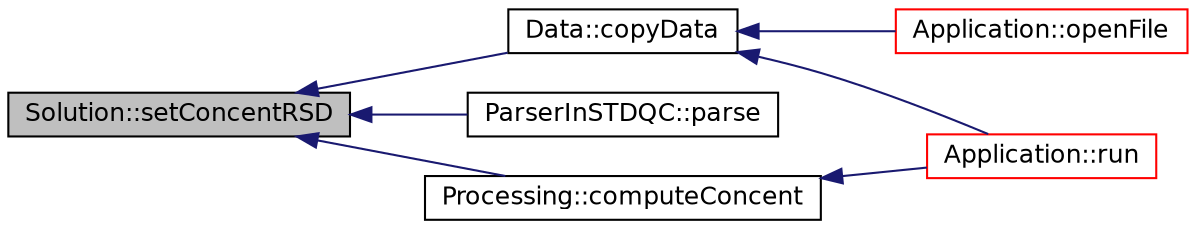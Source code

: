 digraph "Solution::setConcentRSD"
{
 // INTERACTIVE_SVG=YES
  edge [fontname="Helvetica",fontsize="12",labelfontname="Helvetica",labelfontsize="12"];
  node [fontname="Helvetica",fontsize="12",shape=record];
  rankdir="LR";
  Node1 [label="Solution::setConcentRSD",height=0.2,width=0.4,color="black", fillcolor="grey75", style="filled" fontcolor="black"];
  Node1 -> Node2 [dir="back",color="midnightblue",fontsize="12",style="solid",fontname="Helvetica"];
  Node2 [label="Data::copyData",height=0.2,width=0.4,color="black", fillcolor="white", style="filled",URL="$a00002.html#a6fc1d983c7fa16eebd0d0b12cb505a30",tooltip="Copies data contain from the given parameter. "];
  Node2 -> Node3 [dir="back",color="midnightblue",fontsize="12",style="solid",fontname="Helvetica"];
  Node3 [label="Application::run",height=0.2,width=0.4,color="red", fillcolor="white", style="filled",URL="$a00001.html#a68965449404743bf1add056784d6cf81",tooltip="Slot of clicking on proceed button. "];
  Node2 -> Node4 [dir="back",color="midnightblue",fontsize="12",style="solid",fontname="Helvetica"];
  Node4 [label="Application::openFile",height=0.2,width=0.4,color="red", fillcolor="white", style="filled",URL="$a00001.html#ab7f9356b1eaa23c179500675d92a49d5",tooltip="Slot of clicking on open data file button. "];
  Node1 -> Node5 [dir="back",color="midnightblue",fontsize="12",style="solid",fontname="Helvetica"];
  Node5 [label="ParserInSTDQC::parse",height=0.2,width=0.4,color="black", fillcolor="white", style="filled",URL="$a00009.html#a8bdd62cece3dc339c2096c85044fad66",tooltip="Parsing Function. "];
  Node1 -> Node6 [dir="back",color="midnightblue",fontsize="12",style="solid",fontname="Helvetica"];
  Node6 [label="Processing::computeConcent",height=0.2,width=0.4,color="black", fillcolor="white", style="filled",URL="$a00011.html#ac0d956c3e8bdbc42a3b24975b25c6dfd",tooltip="Computes concentrations on data container. "];
  Node6 -> Node3 [dir="back",color="midnightblue",fontsize="12",style="solid",fontname="Helvetica"];
}
